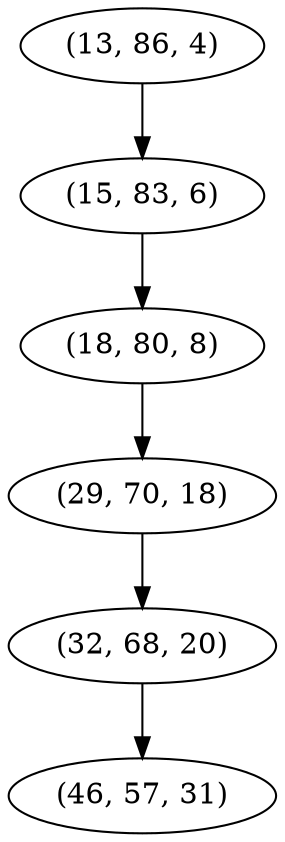 digraph tree {
    "(13, 86, 4)";
    "(15, 83, 6)";
    "(18, 80, 8)";
    "(29, 70, 18)";
    "(32, 68, 20)";
    "(46, 57, 31)";
    "(13, 86, 4)" -> "(15, 83, 6)";
    "(15, 83, 6)" -> "(18, 80, 8)";
    "(18, 80, 8)" -> "(29, 70, 18)";
    "(29, 70, 18)" -> "(32, 68, 20)";
    "(32, 68, 20)" -> "(46, 57, 31)";
}
